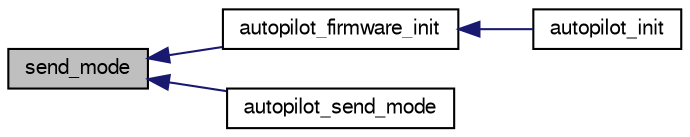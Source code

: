 digraph "send_mode"
{
  edge [fontname="FreeSans",fontsize="10",labelfontname="FreeSans",labelfontsize="10"];
  node [fontname="FreeSans",fontsize="10",shape=record];
  rankdir="LR";
  Node1 [label="send_mode",height=0.2,width=0.4,color="black", fillcolor="grey75", style="filled", fontcolor="black"];
  Node1 -> Node2 [dir="back",color="midnightblue",fontsize="10",style="solid",fontname="FreeSans"];
  Node2 [label="autopilot_firmware_init",height=0.2,width=0.4,color="black", fillcolor="white", style="filled",URL="$rover_2autopilot__firmware_8h.html#a2bb31e995242a89c837b4eda1d08fe57",tooltip="Init function. "];
  Node2 -> Node3 [dir="back",color="midnightblue",fontsize="10",style="solid",fontname="FreeSans"];
  Node3 [label="autopilot_init",height=0.2,width=0.4,color="black", fillcolor="white", style="filled",URL="$autopilot_8h.html#a9d3557653abfc3d4c428724b249f6d5e",tooltip="Autopilot initialization function. "];
  Node1 -> Node4 [dir="back",color="midnightblue",fontsize="10",style="solid",fontname="FreeSans"];
  Node4 [label="autopilot_send_mode",height=0.2,width=0.4,color="black", fillcolor="white", style="filled",URL="$fixedwing_2autopilot__firmware_8c.html#a4c54f26fedcf128f909c7cc5dc071353",tooltip="Report autopilot mode on default downlink channel. "];
}
